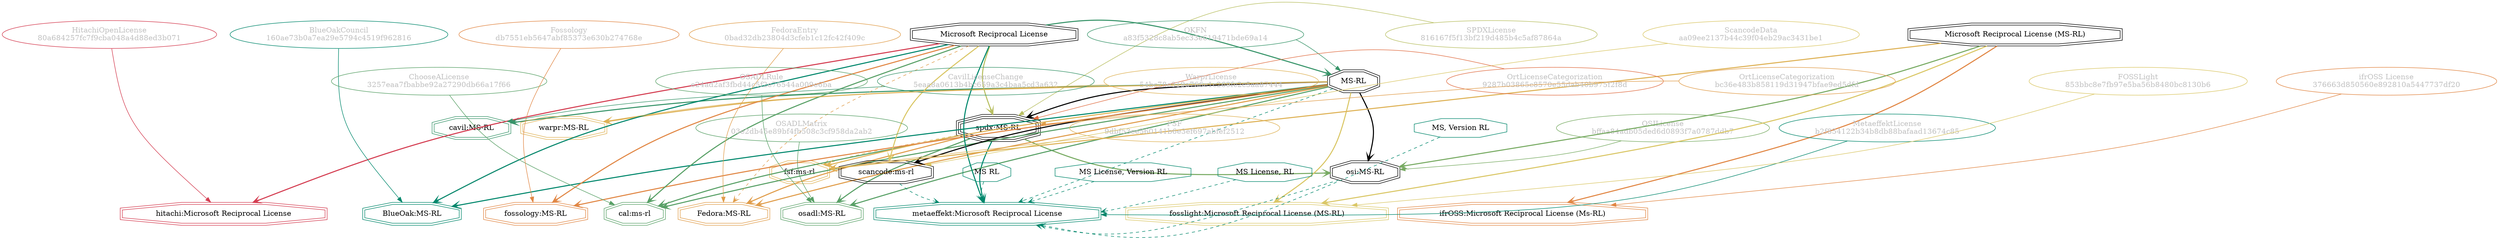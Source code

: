strict digraph {
    node [shape=box];
    graph [splines=curved];
    2891 [label="SPDXLicense\n816167f5f13bf219d485b4c5af87864a"
         ,fontcolor=gray
         ,color="#b8bf62"
         ,fillcolor="beige;1"
         ,shape=ellipse];
    2892 [label="spdx:MS-RL"
         ,shape=tripleoctagon];
    2893 [label="MS-RL"
         ,shape=doubleoctagon];
    2894 [label="Microsoft Reciprocal License"
         ,shape=doubleoctagon];
    5163 [label="OSILicense\nbffaa84adb05ded6d0893f7a0787ddb7"
         ,fontcolor=gray
         ,color="#78ab63"
         ,fillcolor="beige;1"
         ,shape=ellipse];
    5164 [label="osi:MS-RL"
         ,shape=doubleoctagon];
    5165 [label="Microsoft Reciprocal License (MS-RL)"
         ,shape=doubleoctagon];
    8136 [label="FedoraEntry\n0bad32db23804d3cfeb1c12fc42f409c"
         ,fontcolor=gray
         ,color="#e09d4b"
         ,fillcolor="beige;1"
         ,shape=ellipse];
    8137 [label="Fedora:MS-RL"
         ,color="#e09d4b"
         ,shape=doubleoctagon];
    9421 [label="BlueOakCouncil\n160ae73b0a7ea29e5794c4519f962816"
         ,fontcolor=gray
         ,color="#00876c"
         ,fillcolor="beige;1"
         ,shape=ellipse];
    9422 [label="BlueOak:MS-RL"
         ,color="#00876c"
         ,shape=doubleoctagon];
    9665 [label="OSADLRule\ne24ad2af3fbd44c5f2e76544a009e6ba"
         ,fontcolor=gray
         ,color="#58a066"
         ,fillcolor="beige;1"
         ,shape=ellipse];
    9666 [label="osadl:MS-RL"
         ,color="#58a066"
         ,shape=doubleoctagon];
    9936 [label="OSADLMatrix\n03e2db45e89bf4fb508c3cf958da2ab2"
         ,fontcolor=gray
         ,color="#58a066"
         ,fillcolor="beige;1"
         ,shape=ellipse];
    10801 [label="FSF\n9dbf53ee560141b6e3ef697abfef2512"
          ,fontcolor=gray
          ,color="#deb256"
          ,fillcolor="beige;1"
          ,shape=ellipse];
    10802 [label="fsf:ms-rl"
          ,color="#deb256"
          ,shape=doubleoctagon];
    10982 [label="ChooseALicense\n3257eaa7fbabbe92a27290db66a17f66"
          ,fontcolor=gray
          ,color="#58a066"
          ,fillcolor="beige;1"
          ,shape=ellipse];
    10983 [label="cal:ms-rl"
          ,color="#58a066"
          ,shape=doubleoctagon];
    20031 [label="ScancodeData\naa09ee2137b44c39f04eb29ac3431be1"
          ,fontcolor=gray
          ,color="#dac767"
          ,fillcolor="beige;1"
          ,shape=ellipse];
    20032 [label="scancode:ms-rl"
          ,shape=doubleoctagon];
    26989 [label="Fossology\ndb7551eb5647abf85373e630b274768e"
          ,fontcolor=gray
          ,color="#e18745"
          ,fillcolor="beige;1"
          ,shape=ellipse];
    26990 [label="fossology:MS-RL"
          ,color="#e18745"
          ,shape=doubleoctagon];
    28334 [label="OKFN\na83f5328c8ab5ec33e619471bde69a14"
          ,fontcolor=gray
          ,color="#379469"
          ,fillcolor="beige;1"
          ,shape=ellipse];
    35073 [label="OrtLicenseCategorization\n9287b03865c8570e55dab40b975f2f8d"
          ,fontcolor=gray
          ,color="#e06f45"
          ,fillcolor="beige;1"
          ,shape=ellipse];
    36213 [label="OrtLicenseCategorization\nbc36e483b858119d31947bfae9ed5dfd"
          ,fontcolor=gray
          ,color="#e09d4b"
          ,fillcolor="beige;1"
          ,shape=ellipse];
    37215 [label="CavilLicenseChange\n5eaa8a0613b4bc659a3c4baa5cd3a632"
          ,fontcolor=gray
          ,color="#379469"
          ,fillcolor="beige;1"
          ,shape=ellipse];
    37216 [label="cavil:MS-RL"
          ,color="#379469"
          ,shape=doubleoctagon];
    45217 [label="MetaeffektLicense\nb2f854122b34b8db88bafaad13674c85"
          ,fontcolor=gray
          ,color="#00876c"
          ,fillcolor="beige;1"
          ,shape=ellipse];
    45218 [label="metaeffekt:Microsoft Reciprocal License"
          ,color="#00876c"
          ,shape=doubleoctagon];
    45219 [label="MS, Version RL"
          ,color="#00876c"
          ,shape=octagon];
    45220 [label="MS RL"
          ,color="#00876c"
          ,shape=octagon];
    45221 [label="MS License, Version RL"
          ,color="#00876c"
          ,shape=octagon];
    45222 [label="MS License, RL"
          ,color="#00876c"
          ,shape=octagon];
    50179 [label="WarprLicense\n54bc78e319a766e1c269fc2c5aa87444"
          ,fontcolor=gray
          ,color="#deb256"
          ,fillcolor="beige;1"
          ,shape=ellipse];
    50180 [label="warpr:MS-RL"
          ,color="#deb256"
          ,shape=doubleoctagon];
    51004 [label="FOSSLight\n853bbc8e7fb97e5ba56b8480bc8130b6"
          ,fontcolor=gray
          ,color="#dac767"
          ,fillcolor="beige;1"
          ,shape=ellipse];
    51005 [label="fosslight:Microsoft Reciprocal License (MS-RL)"
          ,color="#dac767"
          ,shape=doubleoctagon];
    51916 [label="HitachiOpenLicense\n80a684257fc7f9cba048a4d88ed3b071"
          ,fontcolor=gray
          ,color="#d43d51"
          ,fillcolor="beige;1"
          ,shape=ellipse];
    51917 [label="hitachi:Microsoft Reciprocal License"
          ,color="#d43d51"
          ,shape=doubleoctagon];
    55156 [label="ifrOSS License\n376663d850560e892810a5447737df20"
          ,fontcolor=gray
          ,color="#e18745"
          ,fillcolor="beige;1"
          ,shape=ellipse];
    55157 [label="ifrOSS:Microsoft Reciprocal License (Ms-RL)"
          ,color="#e18745"
          ,shape=doubleoctagon];
    2891 -> 2892 [weight=0.5
                 ,color="#b8bf62"];
    2892 -> 5164 [style=bold
                 ,arrowhead=vee
                 ,weight=0.7
                 ,color="#78ab63"];
    2892 -> 8137 [style=bold
                 ,arrowhead=vee
                 ,weight=0.7
                 ,color="#e09d4b"];
    2892 -> 9666 [style=bold
                 ,arrowhead=vee
                 ,weight=0.7
                 ,color="#58a066"];
    2892 -> 10802 [style=dashed
                  ,arrowhead=vee
                  ,weight=0.5
                  ,color="#deb256"];
    2892 -> 10983 [style=bold
                  ,arrowhead=vee
                  ,weight=0.7
                  ,color="#58a066"];
    2892 -> 45218 [style=bold
                  ,arrowhead=vee
                  ,weight=0.7
                  ,color="#00876c"];
    2893 -> 2892 [style=bold
                 ,arrowhead=vee
                 ,weight=0.7];
    2893 -> 5164 [style=bold
                 ,arrowhead=vee
                 ,weight=0.7];
    2893 -> 8137 [style=bold
                 ,arrowhead=vee
                 ,weight=0.7
                 ,color="#e09d4b"];
    2893 -> 8137 [style=bold
                 ,arrowhead=vee
                 ,weight=0.7
                 ,color="#e09d4b"];
    2893 -> 9422 [style=bold
                 ,arrowhead=vee
                 ,weight=0.7
                 ,color="#00876c"];
    2893 -> 9666 [style=bold
                 ,arrowhead=vee
                 ,weight=0.7
                 ,color="#58a066"];
    2893 -> 10802 [style=bold
                  ,arrowhead=vee
                  ,weight=0.7
                  ,color="#deb256"];
    2893 -> 10983 [style=bold
                  ,arrowhead=vee
                  ,weight=0.7
                  ,color="#58a066"];
    2893 -> 20032 [style=bold
                  ,arrowhead=vee
                  ,weight=0.7];
    2893 -> 26990 [style=bold
                  ,arrowhead=vee
                  ,weight=0.7
                  ,color="#e18745"];
    2893 -> 37216 [style=bold
                  ,arrowhead=vee
                  ,weight=0.7
                  ,color="#379469"];
    2893 -> 37216 [style=bold
                  ,arrowhead=vee
                  ,weight=0.7
                  ,color="#379469"];
    2893 -> 45218 [style=dashed
                  ,arrowhead=vee
                  ,weight=0.5
                  ,color="#00876c"];
    2893 -> 50180 [style=bold
                  ,arrowhead=vee
                  ,weight=0.7
                  ,color="#deb256"];
    2893 -> 51005 [style=bold
                  ,arrowhead=vee
                  ,weight=0.7
                  ,color="#dac767"];
    2894 -> 2892 [style=bold
                 ,arrowhead=vee
                 ,weight=0.7
                 ,color="#b8bf62"];
    2894 -> 2893 [style=bold
                 ,arrowhead=vee
                 ,weight=0.7
                 ,color="#379469"];
    2894 -> 8137 [style=dashed
                 ,arrowhead=vee
                 ,weight=0.5
                 ,color="#e09d4b"];
    2894 -> 9422 [style=bold
                 ,arrowhead=vee
                 ,weight=0.7
                 ,color="#00876c"];
    2894 -> 9422 [style=bold
                 ,arrowhead=vee
                 ,weight=0.7
                 ,color="#00876c"];
    2894 -> 10983 [style=bold
                  ,arrowhead=vee
                  ,weight=0.7
                  ,color="#58a066"];
    2894 -> 20032 [style=bold
                  ,arrowhead=vee
                  ,weight=0.7
                  ,color="#dac767"];
    2894 -> 26990 [style=bold
                  ,arrowhead=vee
                  ,weight=0.7
                  ,color="#e18745"];
    2894 -> 45218 [style=bold
                  ,arrowhead=vee
                  ,weight=0.7
                  ,color="#00876c"];
    2894 -> 45218 [style=bold
                  ,arrowhead=vee
                  ,weight=0.7
                  ,color="#00876c"];
    2894 -> 51917 [style=bold
                  ,arrowhead=vee
                  ,weight=0.7
                  ,color="#d43d51"];
    5163 -> 5164 [weight=0.5
                 ,color="#78ab63"];
    5164 -> 45218 [style=dashed
                  ,arrowhead=vee
                  ,weight=0.5
                  ,color="#00876c"];
    5165 -> 5164 [style=bold
                 ,arrowhead=vee
                 ,weight=0.7
                 ,color="#78ab63"];
    5165 -> 10802 [style=bold
                  ,arrowhead=vee
                  ,weight=0.7
                  ,color="#deb256"];
    5165 -> 51005 [style=bold
                  ,arrowhead=vee
                  ,weight=0.7
                  ,color="#dac767"];
    5165 -> 55157 [style=bold
                  ,arrowhead=vee
                  ,weight=0.7
                  ,color="#e18745"];
    5165 -> 55157 [style=bold
                  ,arrowhead=vee
                  ,weight=0.7
                  ,color="#e18745"];
    8136 -> 8137 [weight=0.5
                 ,color="#e09d4b"];
    9421 -> 9422 [weight=0.5
                 ,color="#00876c"];
    9665 -> 9666 [weight=0.5
                 ,color="#58a066"];
    9936 -> 9666 [weight=0.5
                 ,color="#58a066"];
    10801 -> 10802 [weight=0.5
                   ,color="#deb256"];
    10982 -> 10983 [weight=0.5
                   ,color="#58a066"];
    20031 -> 20032 [weight=0.5
                   ,color="#dac767"];
    20032 -> 45218 [style=dashed
                   ,arrowhead=vee
                   ,weight=0.5
                   ,color="#00876c"];
    26989 -> 26990 [weight=0.5
                   ,color="#e18745"];
    28334 -> 2893 [weight=0.5
                  ,color="#379469"];
    35073 -> 2892 [weight=0.5
                  ,color="#e06f45"];
    36213 -> 2892 [weight=0.5
                  ,color="#e09d4b"];
    37215 -> 37216 [weight=0.5
                   ,color="#379469"];
    45217 -> 45218 [weight=0.5
                   ,color="#00876c"];
    45219 -> 45218 [style=dashed
                   ,arrowhead=vee
                   ,weight=0.5
                   ,color="#00876c"];
    45220 -> 45218 [style=dashed
                   ,arrowhead=vee
                   ,weight=0.5
                   ,color="#00876c"];
    45221 -> 45218 [style=dashed
                   ,arrowhead=vee
                   ,weight=0.5
                   ,color="#00876c"];
    45222 -> 45218 [style=dashed
                   ,arrowhead=vee
                   ,weight=0.5
                   ,color="#00876c"];
    50179 -> 50180 [weight=0.5
                   ,color="#deb256"];
    51004 -> 51005 [weight=0.5
                   ,color="#dac767"];
    51916 -> 51917 [weight=0.5
                   ,color="#d43d51"];
    55156 -> 55157 [weight=0.5
                   ,color="#e18745"];
}
